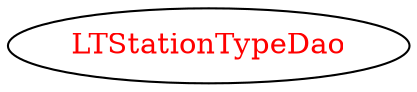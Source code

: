 digraph dependencyGraph {
 concentrate=true;
 ranksep="2.0";
 rankdir="LR"; 
 splines="ortho";
"LTStationTypeDao" [fontcolor="red"];
}